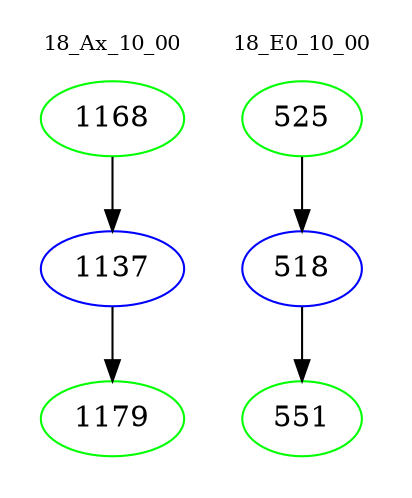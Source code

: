 digraph{
subgraph cluster_0 {
color = white
label = "18_Ax_10_00";
fontsize=10;
T0_1168 [label="1168", color="green"]
T0_1168 -> T0_1137 [color="black"]
T0_1137 [label="1137", color="blue"]
T0_1137 -> T0_1179 [color="black"]
T0_1179 [label="1179", color="green"]
}
subgraph cluster_1 {
color = white
label = "18_E0_10_00";
fontsize=10;
T1_525 [label="525", color="green"]
T1_525 -> T1_518 [color="black"]
T1_518 [label="518", color="blue"]
T1_518 -> T1_551 [color="black"]
T1_551 [label="551", color="green"]
}
}
